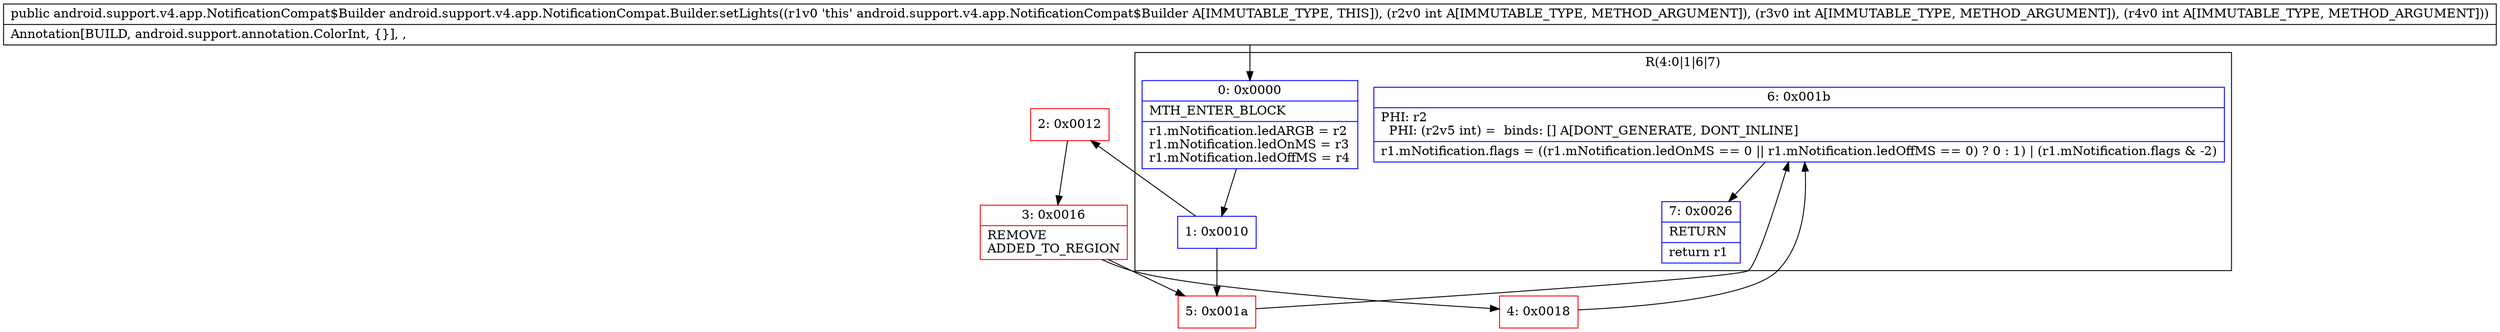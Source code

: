 digraph "CFG forandroid.support.v4.app.NotificationCompat.Builder.setLights(III)Landroid\/support\/v4\/app\/NotificationCompat$Builder;" {
subgraph cluster_Region_428685631 {
label = "R(4:0|1|6|7)";
node [shape=record,color=blue];
Node_0 [shape=record,label="{0\:\ 0x0000|MTH_ENTER_BLOCK\l|r1.mNotification.ledARGB = r2\lr1.mNotification.ledOnMS = r3\lr1.mNotification.ledOffMS = r4\l}"];
Node_1 [shape=record,label="{1\:\ 0x0010}"];
Node_6 [shape=record,label="{6\:\ 0x001b|PHI: r2 \l  PHI: (r2v5 int) =  binds: [] A[DONT_GENERATE, DONT_INLINE]\l|r1.mNotification.flags = ((r1.mNotification.ledOnMS == 0 \|\| r1.mNotification.ledOffMS == 0) ? 0 : 1) \| (r1.mNotification.flags & \-2)\l}"];
Node_7 [shape=record,label="{7\:\ 0x0026|RETURN\l|return r1\l}"];
}
Node_2 [shape=record,color=red,label="{2\:\ 0x0012}"];
Node_3 [shape=record,color=red,label="{3\:\ 0x0016|REMOVE\lADDED_TO_REGION\l}"];
Node_4 [shape=record,color=red,label="{4\:\ 0x0018}"];
Node_5 [shape=record,color=red,label="{5\:\ 0x001a}"];
MethodNode[shape=record,label="{public android.support.v4.app.NotificationCompat$Builder android.support.v4.app.NotificationCompat.Builder.setLights((r1v0 'this' android.support.v4.app.NotificationCompat$Builder A[IMMUTABLE_TYPE, THIS]), (r2v0 int A[IMMUTABLE_TYPE, METHOD_ARGUMENT]), (r3v0 int A[IMMUTABLE_TYPE, METHOD_ARGUMENT]), (r4v0 int A[IMMUTABLE_TYPE, METHOD_ARGUMENT]))  | Annotation[BUILD, android.support.annotation.ColorInt, \{\}], , \l}"];
MethodNode -> Node_0;
Node_0 -> Node_1;
Node_1 -> Node_2;
Node_1 -> Node_5;
Node_6 -> Node_7;
Node_2 -> Node_3;
Node_3 -> Node_4;
Node_3 -> Node_5;
Node_4 -> Node_6;
Node_5 -> Node_6;
}

